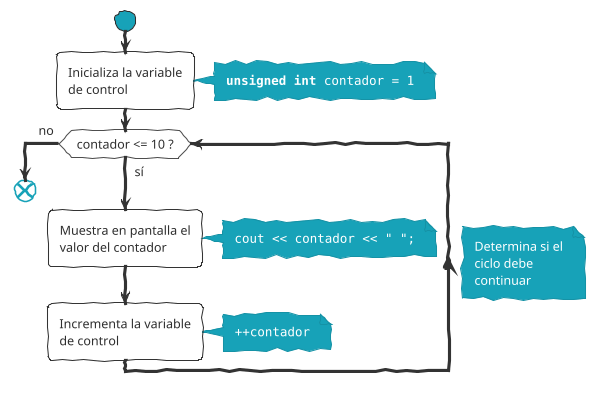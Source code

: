 @startuml Instrucción for

!theme sketchy-outline

start

:Inicializa la variable\nde control;
note right
	""**unsigned int** contador = 1""
end note

while (contador <= 10 ?) is (sí)
note right
	Determina si el
	ciclo debe
	continuar
end note

	:Muestra en pantalla el\nvalor del contador;
	note right
		""cout << contador << ~" ~";""
	end note

	:Incrementa la variable\nde control;
	note right
		""++contador""
	end note

endwhile (no)

end

@enduml



@startuml Instrucción do-while

!theme sketchy-outline

start

repeat
	:Muestra el valor\ndel contador;
	note left
		""cout << contador << ~" ~";""
	end note

	:Incrementa la\nvariable de control;
	note left
		""++contador""
	end note
repeat while(contador <= 10 ?) is (sí) not (no)
note right
	Determina si
	debe continuar
	el ciclo
end note

end

@enduml



@startuml Instrucción switch

!theme sketchy-outline

start

switch ()

case ( a )
	:Acción(es)\ndel **case a**;
	:**break**;

case ( b )
	:Acción(es)\ndel **case b**;
	:**break**;

case ( c )
	:Acción(es)\ndel **case c**;
	:**break**;

case ( d )
	:Acción(es)\ndel **case d**;
	:**break**;

case ( default )
	:Acción(es)\ndel caso **default**;
	:**break**;

endswitch

end

@enduml
